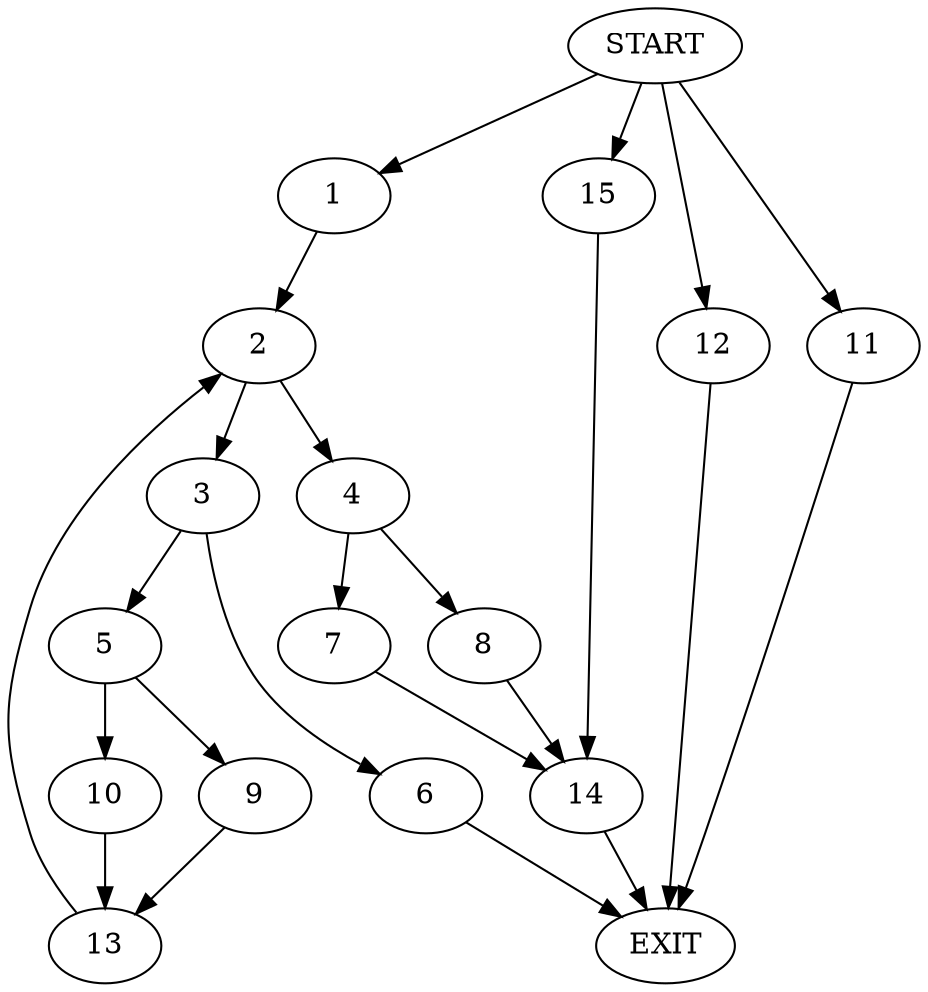 digraph {
0 [label="START"]
16 [label="EXIT"]
0 -> 1
1 -> 2
2 -> 3
2 -> 4
3 -> 5
3 -> 6
4 -> 7
4 -> 8
5 -> 9
5 -> 10
6 -> 16
0 -> 11
11 -> 16
0 -> 12
12 -> 16
9 -> 13
10 -> 13
13 -> 2
8 -> 14
7 -> 14
14 -> 16
0 -> 15
15 -> 14
}
